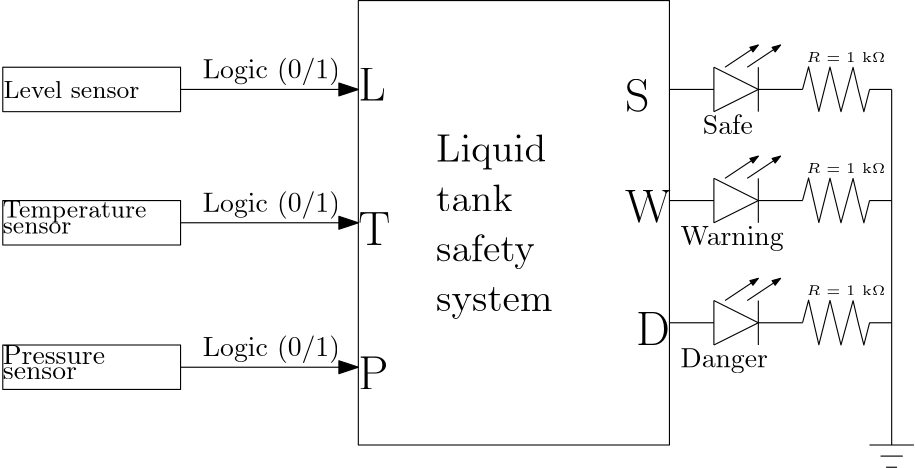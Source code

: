 <?xml version="1.0"?>
<!DOCTYPE ipe SYSTEM "ipe.dtd">
<ipe version="70206" creator="Ipe 7.2.7">
<info created="D:20171127114834" modified="D:20171127135938"/>
<ipestyle name="basic">
<symbol name="arrow/arc(spx)">
<path stroke="sym-stroke" fill="sym-stroke" pen="sym-pen">
0 0 m
-1 0.333 l
-1 -0.333 l
h
</path>
</symbol>
<symbol name="arrow/farc(spx)">
<path stroke="sym-stroke" fill="white" pen="sym-pen">
0 0 m
-1 0.333 l
-1 -0.333 l
h
</path>
</symbol>
<symbol name="arrow/ptarc(spx)">
<path stroke="sym-stroke" fill="sym-stroke" pen="sym-pen">
0 0 m
-1 0.333 l
-0.8 0 l
-1 -0.333 l
h
</path>
</symbol>
<symbol name="arrow/fptarc(spx)">
<path stroke="sym-stroke" fill="white" pen="sym-pen">
0 0 m
-1 0.333 l
-0.8 0 l
-1 -0.333 l
h
</path>
</symbol>
<symbol name="mark/circle(sx)" transformations="translations">
<path fill="sym-stroke">
0.6 0 0 0.6 0 0 e
0.4 0 0 0.4 0 0 e
</path>
</symbol>
<symbol name="mark/disk(sx)" transformations="translations">
<path fill="sym-stroke">
0.6 0 0 0.6 0 0 e
</path>
</symbol>
<symbol name="mark/fdisk(sfx)" transformations="translations">
<group>
<path fill="sym-fill">
0.5 0 0 0.5 0 0 e
</path>
<path fill="sym-stroke" fillrule="eofill">
0.6 0 0 0.6 0 0 e
0.4 0 0 0.4 0 0 e
</path>
</group>
</symbol>
<symbol name="mark/box(sx)" transformations="translations">
<path fill="sym-stroke" fillrule="eofill">
-0.6 -0.6 m
0.6 -0.6 l
0.6 0.6 l
-0.6 0.6 l
h
-0.4 -0.4 m
0.4 -0.4 l
0.4 0.4 l
-0.4 0.4 l
h
</path>
</symbol>
<symbol name="mark/square(sx)" transformations="translations">
<path fill="sym-stroke">
-0.6 -0.6 m
0.6 -0.6 l
0.6 0.6 l
-0.6 0.6 l
h
</path>
</symbol>
<symbol name="mark/fsquare(sfx)" transformations="translations">
<group>
<path fill="sym-fill">
-0.5 -0.5 m
0.5 -0.5 l
0.5 0.5 l
-0.5 0.5 l
h
</path>
<path fill="sym-stroke" fillrule="eofill">
-0.6 -0.6 m
0.6 -0.6 l
0.6 0.6 l
-0.6 0.6 l
h
-0.4 -0.4 m
0.4 -0.4 l
0.4 0.4 l
-0.4 0.4 l
h
</path>
</group>
</symbol>
<symbol name="mark/cross(sx)" transformations="translations">
<group>
<path fill="sym-stroke">
-0.43 -0.57 m
0.57 0.43 l
0.43 0.57 l
-0.57 -0.43 l
h
</path>
<path fill="sym-stroke">
-0.43 0.57 m
0.57 -0.43 l
0.43 -0.57 l
-0.57 0.43 l
h
</path>
</group>
</symbol>
<symbol name="arrow/fnormal(spx)">
<path stroke="sym-stroke" fill="white" pen="sym-pen">
0 0 m
-1 0.333 l
-1 -0.333 l
h
</path>
</symbol>
<symbol name="arrow/pointed(spx)">
<path stroke="sym-stroke" fill="sym-stroke" pen="sym-pen">
0 0 m
-1 0.333 l
-0.8 0 l
-1 -0.333 l
h
</path>
</symbol>
<symbol name="arrow/fpointed(spx)">
<path stroke="sym-stroke" fill="white" pen="sym-pen">
0 0 m
-1 0.333 l
-0.8 0 l
-1 -0.333 l
h
</path>
</symbol>
<symbol name="arrow/linear(spx)">
<path stroke="sym-stroke" pen="sym-pen">
-1 0.333 m
0 0 l
-1 -0.333 l
</path>
</symbol>
<symbol name="arrow/fdouble(spx)">
<path stroke="sym-stroke" fill="white" pen="sym-pen">
0 0 m
-1 0.333 l
-1 -0.333 l
h
-1 0 m
-2 0.333 l
-2 -0.333 l
h
</path>
</symbol>
<symbol name="arrow/double(spx)">
<path stroke="sym-stroke" fill="sym-stroke" pen="sym-pen">
0 0 m
-1 0.333 l
-1 -0.333 l
h
-1 0 m
-2 0.333 l
-2 -0.333 l
h
</path>
</symbol>
<pen name="heavier" value="0.8"/>
<pen name="fat" value="1.2"/>
<pen name="ultrafat" value="2"/>
<symbolsize name="large" value="5"/>
<symbolsize name="small" value="2"/>
<symbolsize name="tiny" value="1.1"/>
<arrowsize name="large" value="10"/>
<arrowsize name="small" value="5"/>
<arrowsize name="tiny" value="3"/>
<color name="red" value="1 0 0"/>
<color name="green" value="0 1 0"/>
<color name="blue" value="0 0 1"/>
<color name="yellow" value="1 1 0"/>
<color name="orange" value="1 0.647 0"/>
<color name="gold" value="1 0.843 0"/>
<color name="purple" value="0.627 0.125 0.941"/>
<color name="gray" value="0.745"/>
<color name="brown" value="0.647 0.165 0.165"/>
<color name="navy" value="0 0 0.502"/>
<color name="pink" value="1 0.753 0.796"/>
<color name="seagreen" value="0.18 0.545 0.341"/>
<color name="turquoise" value="0.251 0.878 0.816"/>
<color name="violet" value="0.933 0.51 0.933"/>
<color name="darkblue" value="0 0 0.545"/>
<color name="darkcyan" value="0 0.545 0.545"/>
<color name="darkgray" value="0.663"/>
<color name="darkgreen" value="0 0.392 0"/>
<color name="darkmagenta" value="0.545 0 0.545"/>
<color name="darkorange" value="1 0.549 0"/>
<color name="darkred" value="0.545 0 0"/>
<color name="lightblue" value="0.678 0.847 0.902"/>
<color name="lightcyan" value="0.878 1 1"/>
<color name="lightgray" value="0.827"/>
<color name="lightgreen" value="0.565 0.933 0.565"/>
<color name="lightyellow" value="1 1 0.878"/>
<dashstyle name="dashed" value="[4] 0"/>
<dashstyle name="dotted" value="[1 3] 0"/>
<dashstyle name="dash dotted" value="[4 2 1 2] 0"/>
<dashstyle name="dash dot dotted" value="[4 2 1 2 1 2] 0"/>
<textsize name="large" value="\large"/>
<textsize name="Large" value="\Large"/>
<textsize name="LARGE" value="\LARGE"/>
<textsize name="huge" value="\huge"/>
<textsize name="Huge" value="\Huge"/>
<textsize name="small" value="\small"/>
<textsize name="footnote" value="\footnotesize"/>
<textsize name="tiny" value="\tiny"/>
<textstyle name="center" begin="\begin{center}" end="\end{center}"/>
<textstyle name="itemize" begin="\begin{itemize}" end="\end{itemize}"/>
<textstyle name="item" begin="\begin{itemize}\item{}" end="\end{itemize}"/>
<gridsize name="4 pts" value="4"/>
<gridsize name="8 pts (~3 mm)" value="8"/>
<gridsize name="16 pts (~6 mm)" value="16"/>
<gridsize name="32 pts (~12 mm)" value="32"/>
<gridsize name="10 pts (~3.5 mm)" value="10"/>
<gridsize name="20 pts (~7 mm)" value="20"/>
<gridsize name="14 pts (~5 mm)" value="14"/>
<gridsize name="28 pts (~10 mm)" value="28"/>
<gridsize name="56 pts (~20 mm)" value="56"/>
<anglesize name="90 deg" value="90"/>
<anglesize name="60 deg" value="60"/>
<anglesize name="45 deg" value="45"/>
<anglesize name="30 deg" value="30"/>
<anglesize name="22.5 deg" value="22.5"/>
<opacity name="10%" value="0.1"/>
<opacity name="30%" value="0.3"/>
<opacity name="50%" value="0.5"/>
<opacity name="75%" value="0.75"/>
<tiling name="falling" angle="-60" step="4" width="1"/>
<tiling name="rising" angle="30" step="4" width="1"/>
</ipestyle>
<page>
<layer name="alpha"/>
<view layers="alpha" active="alpha"/>
<path layer="alpha" matrix="1 0 0 1 32 80" stroke="black">
192 480 m
192 320 l
304 320 l
304 480 l
h
</path>
<path matrix="1.33333 0 0 0.5 -53.3333 296" stroke="black">
112 480 m
112 448 l
160 448 l
160 480 l
h
</path>
<path matrix="1.33333 0 0 1 -53.3333 48" stroke="black">
160 440 m
160 424 l
112 424 l
112 440 l
h
</path>
<path matrix="1.33333 0 0 1 -53.3333 28" stroke="black">
160 408 m
160 392 l
112 392 l
112 408 l
h
</path>
<text matrix="1 0 0 1 -19.7293 60.9296" transformations="translations" pos="116 464" stroke="black" type="label" width="48.898" height="6.227" depth="0" valign="baseline" size="small">Level sensor</text>
<text matrix="1 0 0 1 0 56" transformations="translations" pos="96 432" stroke="black" type="minipage" width="64" height="6.43" depth="1.44" valign="top" size="small">Temperature</text>
<text matrix="1 0 0 1 0 28" transformations="translations" pos="96 408" stroke="black" type="minipage" width="64" height="5.898" depth="0.91" valign="top">Pressure</text>
<text matrix="1 0 0 1 0 28" transformations="translations" pos="96 400" stroke="black" type="minipage" width="56" height="4.635" depth="0" valign="top">sensor</text>
<text matrix="1 0 0 1 0 48" transformations="translations" pos="96 432" stroke="black" type="minipage" width="64" height="4.421" depth="0" valign="top" size="small">sensor
</text>
<text matrix="1 0 0 1 -24 -20" transformations="translations" pos="248 544" stroke="black" type="label" width="9.915" height="11.761" depth="0" valign="baseline" size="LARGE">L</text>
<text matrix="1 0 0 1 -24 -72" transformations="translations" pos="248 544" stroke="black" type="label" width="11.493" height="11.761" depth="0" valign="baseline" size="LARGE">T</text>
<text matrix="1 0 0 1 -24 -124" transformations="translations" pos="248 544" stroke="black" type="label" width="10.815" height="11.761" depth="0" valign="baseline" size="LARGE">P</text>
<text matrix="1 0 0 1 72 -24" transformations="translations" pos="248 544" stroke="black" type="label" width="8.795" height="11.761" depth="0" valign="baseline" size="LARGE">S</text>
<text matrix="1 0 0 1 72 -64" transformations="translations" pos="248 544" stroke="black" type="label" width="16.433" height="11.761" depth="0" valign="baseline" size="LARGE">W</text>
<text matrix="1 0 0 1 76 -108" transformations="translations" pos="248 544" stroke="black" type="label" width="12.164" height="11.761" depth="0" valign="baseline" size="LARGE">D</text>
<text matrix="1 0 0 1 0 64" transformations="translations" pos="168 468" stroke="black" type="label" width="49.398" height="7.473" depth="2.49" valign="baseline">Logic (0/1)</text>
<text matrix="1 0 0 1 0 16" transformations="translations" pos="168 468" stroke="black" type="label" width="49.398" height="7.473" depth="2.49" valign="baseline">Logic (0/1)</text>
<text matrix="1 0 0 1 0 -36" transformations="translations" pos="168 468" stroke="black" type="label" width="49.398" height="7.473" depth="2.49" valign="baseline">Logic (0/1)</text>
<text matrix="1 0 0 1 8 48" transformations="translations" pos="244 464" stroke="black" type="minipage" width="60" height="35.73" depth="30.82" valign="top" size="Large">Liquid\par
tank safety\par
system</text>
<path matrix="1 0 0 1 0 64" stroke="black">
336 464 m
352 464 l
</path>
<path matrix="1 0 0 1 0 64" stroke="black">
352 472 m
352 456 l
</path>
<path matrix="1 0 0 1 0 64" stroke="black">
368 464 m
352 456 l
</path>
<path matrix="1 0 0 1 0 64" stroke="black">
352 472 m
368 464 l
</path>
<path matrix="1 0 0 1 0 64" stroke="black">
368 472 m
368 456 l
</path>
<path matrix="1 0 0 1 4 64" stroke="black" arrow="normal/tiny">
352 472 m
364 480 l
</path>
<path matrix="1 0 0 1 4 64" stroke="black" arrow="normal/tiny">
360 472 m
372 480 l
</path>
<path matrix="1 0 0 1 0 24" stroke="black">
336 464 m
352 464 l
</path>
<path matrix="1 0 0 1 0 24" stroke="black">
352 472 m
352 456 l
</path>
<path matrix="1 0 0 1 0 24" stroke="black">
368 464 m
352 456 l
</path>
<path matrix="1 0 0 1 0 24" stroke="black">
352 472 m
368 464 l
</path>
<path matrix="1 0 0 1 0 24" stroke="black">
368 472 m
368 456 l
</path>
<path matrix="1 0 0 1 4 24" stroke="black" arrow="normal/tiny">
352 472 m
364 480 l
</path>
<path matrix="1 0 0 1 4 24" stroke="black" arrow="normal/tiny">
360 472 m
372 480 l
</path>
<path matrix="1 0 0 1 0 -20" stroke="black">
336 464 m
352 464 l
</path>
<path matrix="1 0 0 1 0 -20" stroke="black">
352 472 m
352 456 l
</path>
<path matrix="1 0 0 1 0 -20" stroke="black">
368 464 m
352 456 l
</path>
<path matrix="1 0 0 1 0 -20" stroke="black">
352 472 m
368 464 l
</path>
<path matrix="1 0 0 1 0 -20" stroke="black">
368 472 m
368 456 l
</path>
<path matrix="1 0 0 1 4 -20" stroke="black" arrow="normal/tiny">
352 472 m
364 480 l
</path>
<path matrix="1 0 0 1 4 -20" stroke="black" arrow="normal/tiny">
360 472 m
372 480 l
</path>
<text matrix="1 0 0 1 -24 52" transformations="translations" pos="372 460" stroke="black" type="label" width="17.988" height="6.918" depth="0" valign="baseline">Safe</text>
<text matrix="1 0 0 1 -36 52" transformations="translations" pos="376 420" stroke="black" type="label" width="37.111" height="6.815" depth="1.93" valign="baseline">Warning</text>
<text matrix="1 0 0 1 -32 52" transformations="translations" pos="372 376" stroke="black" type="label" width="31.438" height="6.815" depth="1.93" valign="baseline">Danger</text>
<path stroke="black">
416 528 m
416 400 l
</path>
<path stroke="black">
408 400 m
424 400 l
</path>
<path stroke="black">
412 396 m
420 396 l
</path>
<path stroke="black">
413.979 391.991 m
417.941 391.991 l
</path>
<path matrix="-0.00653251 -0.999979 0.999979 -0.00653251 -357.625 900.958" stroke="black">
367.948 768.091 m
375.976 766.09 l
367.979 764.005 l
360.043 762.097 l
376.01 757.851 l
359.992 753.789 l
375.983 749.885 l
359.956 746.077 l
367.925 744.006 l
368.007 744.006 l
</path>
<text matrix="1 0 0 1 189.238 109.738" transformations="translations" pos="196.019 428.141" stroke="black" type="label" width="28.412" height="3.459" depth="0" valign="baseline" size="tiny">$R= 1~\mathrm{k}\Omega$</text>
<path matrix="1 0 0 1 160 248" stroke="black">
224 280 m
208 280 l
</path>
<path matrix="-0.00653251 -0.999979 0.999979 -0.00653251 -357.625 860.958" stroke="black">
367.948 768.091 m
375.976 766.09 l
367.979 764.005 l
360.043 762.097 l
376.01 757.851 l
359.992 753.789 l
375.983 749.885 l
359.956 746.077 l
367.925 744.006 l
368.007 744.006 l
</path>
<path matrix="1 0 0 1 160 208" stroke="black">
224 280 m
208 280 l
</path>
<path matrix="-0.00653251 -0.999979 0.999979 -0.00653251 -357.625 816.958" stroke="black">
367.948 768.091 m
375.976 766.09 l
367.979 764.005 l
360.043 762.097 l
376.01 757.851 l
359.992 753.789 l
375.983 749.885 l
359.956 746.077 l
367.925 744.006 l
368.007 744.006 l
</path>
<path matrix="1 0 0 1 160 164" stroke="black">
224 280 m
208 280 l
</path>
<path stroke="black">
408 488 m
416 488 l
</path>
<path stroke="black">
408 444 m
416 444 l
</path>
<text matrix="1 0 0 1 189.238 69.738" transformations="translations" pos="196.019 428.141" stroke="black" type="label" width="28.412" height="3.459" depth="0" valign="baseline" size="tiny" style="math">R= 1~\mathrm{k}\Omega</text>
<text matrix="1 0 0 1 189.238 25.738" transformations="translations" pos="196.019 428.141" stroke="black" type="label" width="28.412" height="3.459" depth="0" valign="baseline" size="tiny" style="math">R= 1~\mathrm{k}\Omega</text>
<path stroke="black">
408 528 m
416 528 l
</path>
<path stroke="black" arrow="normal/normal">
160 428 m
224 428 l
</path>
<path stroke="black" arrow="normal/normal">
160 480 m
224 480 l
</path>
<path stroke="black" arrow="normal/normal">
160 528 m
224 528 l
</path>
</page>
</ipe>
